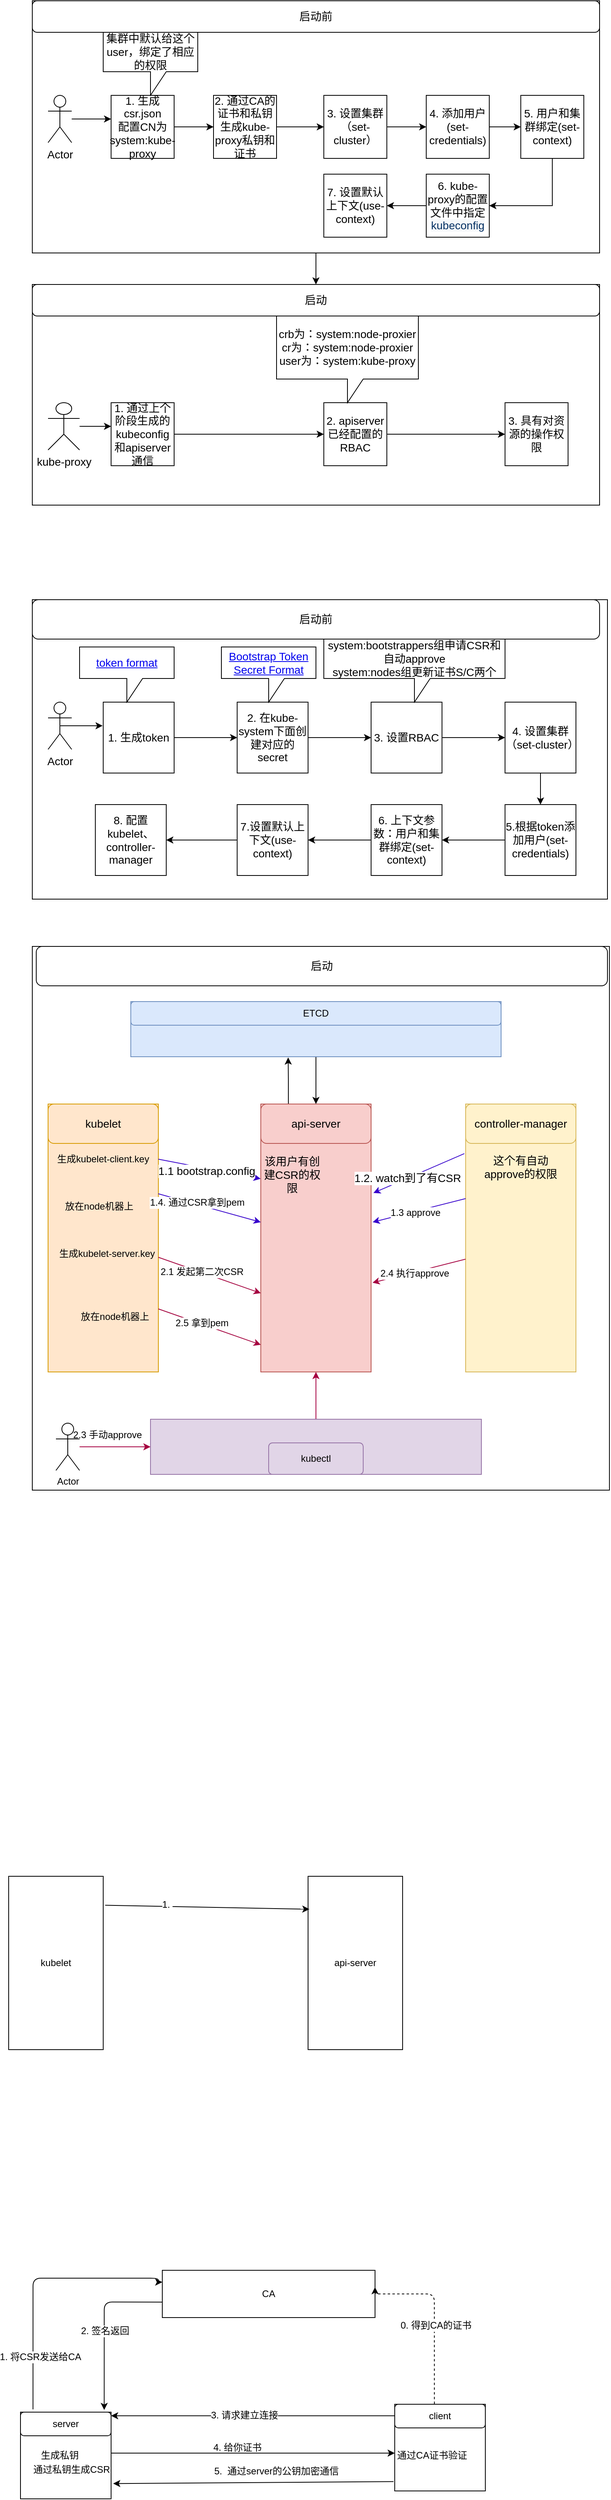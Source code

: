 <mxfile version="12.4.5" type="github">
  <diagram id="YDSZ40Oa2ds1ZQn46RLf" name="第 1 页">
    <mxGraphModel dx="790" dy="501" grid="1" gridSize="10" guides="1" tooltips="1" connect="1" arrows="1" fold="1" page="1" pageScale="1" pageWidth="827" pageHeight="1169" math="0" shadow="0">
      <root>
        <mxCell id="0"/>
        <mxCell id="1" parent="0"/>
        <mxCell id="EmQ3Bz-EsF5GnMM15QyO-66" value="" style="rounded=0;whiteSpace=wrap;html=1;" vertex="1" parent="1">
          <mxGeometry x="510" y="3170" width="115" height="110" as="geometry"/>
        </mxCell>
        <mxCell id="UKzFMY9ASAY2GWc8jaDQ-19" value="" style="edgeStyle=orthogonalEdgeStyle;rounded=0;orthogonalLoop=1;jettySize=auto;html=1;fontSize=14;" parent="1" source="UKzFMY9ASAY2GWc8jaDQ-1" target="UKzFMY9ASAY2GWc8jaDQ-18" edge="1">
          <mxGeometry relative="1" as="geometry"/>
        </mxCell>
        <mxCell id="UKzFMY9ASAY2GWc8jaDQ-1" value="" style="rounded=0;whiteSpace=wrap;html=1;fontSize=14;" parent="1" vertex="1">
          <mxGeometry x="50" y="120" width="720" height="320" as="geometry"/>
        </mxCell>
        <mxCell id="UKzFMY9ASAY2GWc8jaDQ-18" value="" style="rounded=0;whiteSpace=wrap;html=1;fontSize=14;" parent="1" vertex="1">
          <mxGeometry x="50" y="480" width="720" height="280" as="geometry"/>
        </mxCell>
        <mxCell id="UKzFMY9ASAY2GWc8jaDQ-2" value="启动前" style="rounded=1;whiteSpace=wrap;html=1;fontSize=14;" parent="1" vertex="1">
          <mxGeometry x="50" y="120" width="720" height="40" as="geometry"/>
        </mxCell>
        <mxCell id="UKzFMY9ASAY2GWc8jaDQ-3" value="Actor" style="shape=umlActor;verticalLabelPosition=bottom;labelBackgroundColor=#ffffff;verticalAlign=top;html=1;outlineConnect=0;fontSize=14;" parent="1" vertex="1">
          <mxGeometry x="70" y="240" width="30" height="60" as="geometry"/>
        </mxCell>
        <mxCell id="UKzFMY9ASAY2GWc8jaDQ-6" value="1. 生成csr.json&lt;br style=&quot;font-size: 14px&quot;&gt;配置CN为system:kube-proxy" style="whiteSpace=wrap;html=1;aspect=fixed;fontSize=14;" parent="1" vertex="1">
          <mxGeometry x="150" y="240" width="80" height="80" as="geometry"/>
        </mxCell>
        <mxCell id="UKzFMY9ASAY2GWc8jaDQ-10" value="" style="edgeStyle=orthogonalEdgeStyle;rounded=0;orthogonalLoop=1;jettySize=auto;html=1;fontSize=14;" parent="1" target="UKzFMY9ASAY2GWc8jaDQ-9" edge="1">
          <mxGeometry relative="1" as="geometry">
            <mxPoint x="340" y="280" as="sourcePoint"/>
            <Array as="points">
              <mxPoint x="230" y="280"/>
              <mxPoint x="230" y="280"/>
            </Array>
          </mxGeometry>
        </mxCell>
        <mxCell id="UKzFMY9ASAY2GWc8jaDQ-12" value="" style="edgeStyle=orthogonalEdgeStyle;rounded=0;orthogonalLoop=1;jettySize=auto;html=1;fontSize=14;" parent="1" source="UKzFMY9ASAY2GWc8jaDQ-9" target="UKzFMY9ASAY2GWc8jaDQ-11" edge="1">
          <mxGeometry relative="1" as="geometry"/>
        </mxCell>
        <mxCell id="UKzFMY9ASAY2GWc8jaDQ-9" value="2. 通过CA的证书和私钥生成kube-proxy私钥和证书" style="whiteSpace=wrap;html=1;aspect=fixed;fontSize=14;" parent="1" vertex="1">
          <mxGeometry x="280" y="240" width="80" height="80" as="geometry"/>
        </mxCell>
        <mxCell id="UKzFMY9ASAY2GWc8jaDQ-14" value="" style="edgeStyle=orthogonalEdgeStyle;rounded=0;orthogonalLoop=1;jettySize=auto;html=1;fontSize=14;" parent="1" source="UKzFMY9ASAY2GWc8jaDQ-11" target="UKzFMY9ASAY2GWc8jaDQ-13" edge="1">
          <mxGeometry relative="1" as="geometry"/>
        </mxCell>
        <mxCell id="UKzFMY9ASAY2GWc8jaDQ-11" value="3.&amp;nbsp;设置集群（set-cluster）" style="whiteSpace=wrap;html=1;aspect=fixed;fontSize=14;" parent="1" vertex="1">
          <mxGeometry x="420" y="240" width="80" height="80" as="geometry"/>
        </mxCell>
        <mxCell id="UKzFMY9ASAY2GWc8jaDQ-17" value="" style="edgeStyle=orthogonalEdgeStyle;rounded=0;orthogonalLoop=1;jettySize=auto;html=1;fontSize=14;" parent="1" source="UKzFMY9ASAY2GWc8jaDQ-13" target="UKzFMY9ASAY2GWc8jaDQ-16" edge="1">
          <mxGeometry relative="1" as="geometry"/>
        </mxCell>
        <mxCell id="UKzFMY9ASAY2GWc8jaDQ-13" value="4.&amp;nbsp;添加用户(set-credentials)" style="whiteSpace=wrap;html=1;aspect=fixed;fontSize=14;" parent="1" vertex="1">
          <mxGeometry x="550" y="240" width="80" height="80" as="geometry"/>
        </mxCell>
        <mxCell id="UKzFMY9ASAY2GWc8jaDQ-23" value="" style="edgeStyle=orthogonalEdgeStyle;rounded=0;orthogonalLoop=1;jettySize=auto;html=1;fontSize=14;" parent="1" source="UKzFMY9ASAY2GWc8jaDQ-16" target="UKzFMY9ASAY2GWc8jaDQ-22" edge="1">
          <mxGeometry relative="1" as="geometry">
            <Array as="points">
              <mxPoint x="710" y="380"/>
            </Array>
          </mxGeometry>
        </mxCell>
        <mxCell id="UKzFMY9ASAY2GWc8jaDQ-16" value="5.&amp;nbsp;用户和集群绑定(set-context)" style="whiteSpace=wrap;html=1;aspect=fixed;fontSize=14;" parent="1" vertex="1">
          <mxGeometry x="670" y="240" width="80" height="80" as="geometry"/>
        </mxCell>
        <mxCell id="UKzFMY9ASAY2GWc8jaDQ-61" value="" style="edgeStyle=orthogonalEdgeStyle;rounded=0;orthogonalLoop=1;jettySize=auto;html=1;fontSize=14;" parent="1" source="UKzFMY9ASAY2GWc8jaDQ-22" target="UKzFMY9ASAY2GWc8jaDQ-60" edge="1">
          <mxGeometry relative="1" as="geometry"/>
        </mxCell>
        <mxCell id="UKzFMY9ASAY2GWc8jaDQ-22" value="6. kube-proxy的配置文件中指定&lt;span style=&quot;color: rgb(3 , 47 , 98) ; background-color: rgb(246 , 248 , 250) ; font-size: 14px&quot;&gt;kubeconfig&lt;/span&gt;" style="whiteSpace=wrap;html=1;aspect=fixed;fontSize=14;" parent="1" vertex="1">
          <mxGeometry x="550" y="340" width="80" height="80" as="geometry"/>
        </mxCell>
        <mxCell id="UKzFMY9ASAY2GWc8jaDQ-60" value="7.&amp;nbsp;设置默认上下文(use-context)" style="whiteSpace=wrap;html=1;aspect=fixed;fontSize=14;" parent="1" vertex="1">
          <mxGeometry x="420" y="340" width="80" height="80" as="geometry"/>
        </mxCell>
        <mxCell id="UKzFMY9ASAY2GWc8jaDQ-20" value="启动" style="rounded=1;whiteSpace=wrap;html=1;fontSize=14;" parent="1" vertex="1">
          <mxGeometry x="50" y="480" width="720" height="40" as="geometry"/>
        </mxCell>
        <mxCell id="UKzFMY9ASAY2GWc8jaDQ-21" value="集群中默认给这个user，绑定了相应的权限" style="shape=callout;whiteSpace=wrap;html=1;perimeter=calloutPerimeter;fontSize=14;" parent="1" vertex="1">
          <mxGeometry x="140" y="160" width="120" height="80" as="geometry"/>
        </mxCell>
        <mxCell id="UKzFMY9ASAY2GWc8jaDQ-30" style="edgeStyle=orthogonalEdgeStyle;rounded=0;orthogonalLoop=1;jettySize=auto;html=1;entryX=0;entryY=0.375;entryDx=0;entryDy=0;entryPerimeter=0;fontSize=14;" parent="1" source="UKzFMY9ASAY2GWc8jaDQ-24" target="UKzFMY9ASAY2GWc8jaDQ-25" edge="1">
          <mxGeometry relative="1" as="geometry"/>
        </mxCell>
        <mxCell id="UKzFMY9ASAY2GWc8jaDQ-24" value="kube-proxy" style="shape=umlActor;verticalLabelPosition=bottom;labelBackgroundColor=#ffffff;verticalAlign=top;html=1;outlineConnect=0;fontSize=14;" parent="1" vertex="1">
          <mxGeometry x="70" y="630" width="40" height="60" as="geometry"/>
        </mxCell>
        <mxCell id="UKzFMY9ASAY2GWc8jaDQ-33" value="" style="edgeStyle=orthogonalEdgeStyle;rounded=0;orthogonalLoop=1;jettySize=auto;html=1;fontSize=14;" parent="1" source="UKzFMY9ASAY2GWc8jaDQ-25" target="UKzFMY9ASAY2GWc8jaDQ-32" edge="1">
          <mxGeometry relative="1" as="geometry"/>
        </mxCell>
        <mxCell id="UKzFMY9ASAY2GWc8jaDQ-25" value="1. 通过上个阶段生成的kubeconfig和apiserver通信" style="whiteSpace=wrap;html=1;aspect=fixed;fontSize=14;" parent="1" vertex="1">
          <mxGeometry x="150" y="630" width="80" height="80" as="geometry"/>
        </mxCell>
        <mxCell id="UKzFMY9ASAY2GWc8jaDQ-37" value="" style="edgeStyle=orthogonalEdgeStyle;rounded=0;orthogonalLoop=1;jettySize=auto;html=1;fontSize=14;" parent="1" source="UKzFMY9ASAY2GWc8jaDQ-32" target="UKzFMY9ASAY2GWc8jaDQ-36" edge="1">
          <mxGeometry relative="1" as="geometry"/>
        </mxCell>
        <mxCell id="UKzFMY9ASAY2GWc8jaDQ-32" value="2. apiserver已经配置的RBAC" style="whiteSpace=wrap;html=1;aspect=fixed;fontSize=14;" parent="1" vertex="1">
          <mxGeometry x="420" y="630" width="80" height="80" as="geometry"/>
        </mxCell>
        <mxCell id="UKzFMY9ASAY2GWc8jaDQ-36" value="3. 具有对资源的操作权限" style="whiteSpace=wrap;html=1;aspect=fixed;fontSize=14;" parent="1" vertex="1">
          <mxGeometry x="650" y="630" width="80" height="80" as="geometry"/>
        </mxCell>
        <mxCell id="UKzFMY9ASAY2GWc8jaDQ-34" value="crb为：system:node-proxier&lt;br style=&quot;font-size: 14px;&quot;&gt;cr为：system:node-proxier&lt;br style=&quot;font-size: 14px;&quot;&gt;user为：system:kube-proxy" style="shape=callout;whiteSpace=wrap;html=1;perimeter=calloutPerimeter;fontSize=14;" parent="1" vertex="1">
          <mxGeometry x="360" y="520" width="180" height="110" as="geometry"/>
        </mxCell>
        <mxCell id="UKzFMY9ASAY2GWc8jaDQ-38" value="" style="rounded=0;whiteSpace=wrap;html=1;fontSize=14;" parent="1" vertex="1">
          <mxGeometry x="50" y="880" width="730" height="380" as="geometry"/>
        </mxCell>
        <mxCell id="UKzFMY9ASAY2GWc8jaDQ-40" value="" style="rounded=0;whiteSpace=wrap;html=1;fontSize=14;" parent="1" vertex="1">
          <mxGeometry x="50" y="1320" width="732.5" height="690" as="geometry"/>
        </mxCell>
        <mxCell id="UKzFMY9ASAY2GWc8jaDQ-39" value="启动前" style="rounded=1;whiteSpace=wrap;html=1;fontSize=14;" parent="1" vertex="1">
          <mxGeometry x="50" y="880" width="720" height="50" as="geometry"/>
        </mxCell>
        <mxCell id="UKzFMY9ASAY2GWc8jaDQ-44" style="edgeStyle=orthogonalEdgeStyle;rounded=0;orthogonalLoop=1;jettySize=auto;html=1;exitX=0.5;exitY=0.5;exitDx=0;exitDy=0;exitPerimeter=0;entryX=-0.008;entryY=0.333;entryDx=0;entryDy=0;entryPerimeter=0;fontSize=14;" parent="1" source="UKzFMY9ASAY2GWc8jaDQ-42" target="UKzFMY9ASAY2GWc8jaDQ-43" edge="1">
          <mxGeometry relative="1" as="geometry"/>
        </mxCell>
        <mxCell id="UKzFMY9ASAY2GWc8jaDQ-42" value="Actor" style="shape=umlActor;verticalLabelPosition=bottom;labelBackgroundColor=#ffffff;verticalAlign=top;html=1;outlineConnect=0;fontSize=14;" parent="1" vertex="1">
          <mxGeometry x="70" y="1010" width="30" height="60" as="geometry"/>
        </mxCell>
        <mxCell id="UKzFMY9ASAY2GWc8jaDQ-47" value="" style="edgeStyle=orthogonalEdgeStyle;rounded=0;orthogonalLoop=1;jettySize=auto;html=1;fontSize=14;" parent="1" source="UKzFMY9ASAY2GWc8jaDQ-43" target="UKzFMY9ASAY2GWc8jaDQ-46" edge="1">
          <mxGeometry relative="1" as="geometry"/>
        </mxCell>
        <mxCell id="UKzFMY9ASAY2GWc8jaDQ-43" value="1. 生成token" style="rounded=0;whiteSpace=wrap;html=1;fontSize=14;" parent="1" vertex="1">
          <mxGeometry x="140" y="1010" width="90" height="90" as="geometry"/>
        </mxCell>
        <mxCell id="UKzFMY9ASAY2GWc8jaDQ-50" value="" style="edgeStyle=orthogonalEdgeStyle;rounded=0;orthogonalLoop=1;jettySize=auto;html=1;fontSize=14;" parent="1" source="UKzFMY9ASAY2GWc8jaDQ-46" target="UKzFMY9ASAY2GWc8jaDQ-49" edge="1">
          <mxGeometry relative="1" as="geometry"/>
        </mxCell>
        <mxCell id="UKzFMY9ASAY2GWc8jaDQ-46" value="2. 在kube-system下面创建对应的secret" style="rounded=0;whiteSpace=wrap;html=1;fontSize=14;" parent="1" vertex="1">
          <mxGeometry x="310" y="1010" width="90" height="90" as="geometry"/>
        </mxCell>
        <mxCell id="UKzFMY9ASAY2GWc8jaDQ-53" value="" style="edgeStyle=orthogonalEdgeStyle;rounded=0;orthogonalLoop=1;jettySize=auto;html=1;fontSize=14;" parent="1" source="UKzFMY9ASAY2GWc8jaDQ-49" target="UKzFMY9ASAY2GWc8jaDQ-52" edge="1">
          <mxGeometry relative="1" as="geometry"/>
        </mxCell>
        <mxCell id="UKzFMY9ASAY2GWc8jaDQ-49" value="3. 设置RBAC" style="rounded=0;whiteSpace=wrap;html=1;fontSize=14;" parent="1" vertex="1">
          <mxGeometry x="480" y="1010" width="90" height="90" as="geometry"/>
        </mxCell>
        <mxCell id="UKzFMY9ASAY2GWc8jaDQ-55" value="" style="edgeStyle=orthogonalEdgeStyle;rounded=0;orthogonalLoop=1;jettySize=auto;html=1;fontSize=14;" parent="1" source="UKzFMY9ASAY2GWc8jaDQ-52" target="UKzFMY9ASAY2GWc8jaDQ-54" edge="1">
          <mxGeometry relative="1" as="geometry"/>
        </mxCell>
        <mxCell id="UKzFMY9ASAY2GWc8jaDQ-52" value="4.&amp;nbsp;设置集群（set-cluster）" style="rounded=0;whiteSpace=wrap;html=1;fontSize=14;" parent="1" vertex="1">
          <mxGeometry x="650" y="1010" width="90" height="90" as="geometry"/>
        </mxCell>
        <mxCell id="UKzFMY9ASAY2GWc8jaDQ-57" value="" style="edgeStyle=orthogonalEdgeStyle;rounded=0;orthogonalLoop=1;jettySize=auto;html=1;fontSize=14;" parent="1" source="UKzFMY9ASAY2GWc8jaDQ-54" target="UKzFMY9ASAY2GWc8jaDQ-56" edge="1">
          <mxGeometry relative="1" as="geometry"/>
        </mxCell>
        <mxCell id="UKzFMY9ASAY2GWc8jaDQ-54" value="5.根据token添加用户(set-credentials)" style="rounded=0;whiteSpace=wrap;html=1;fontSize=14;" parent="1" vertex="1">
          <mxGeometry x="650" y="1140" width="90" height="90" as="geometry"/>
        </mxCell>
        <mxCell id="UKzFMY9ASAY2GWc8jaDQ-59" value="" style="edgeStyle=orthogonalEdgeStyle;rounded=0;orthogonalLoop=1;jettySize=auto;html=1;fontSize=14;" parent="1" source="UKzFMY9ASAY2GWc8jaDQ-56" target="UKzFMY9ASAY2GWc8jaDQ-58" edge="1">
          <mxGeometry relative="1" as="geometry"/>
        </mxCell>
        <mxCell id="UKzFMY9ASAY2GWc8jaDQ-56" value="6.&amp;nbsp;上下文参数：用户和集群绑定(set-context)" style="rounded=0;whiteSpace=wrap;html=1;fontSize=14;" parent="1" vertex="1">
          <mxGeometry x="480" y="1140" width="90" height="90" as="geometry"/>
        </mxCell>
        <mxCell id="UKzFMY9ASAY2GWc8jaDQ-68" value="" style="edgeStyle=orthogonalEdgeStyle;rounded=0;orthogonalLoop=1;jettySize=auto;html=1;fontSize=14;" parent="1" source="UKzFMY9ASAY2GWc8jaDQ-58" target="UKzFMY9ASAY2GWc8jaDQ-67" edge="1">
          <mxGeometry relative="1" as="geometry"/>
        </mxCell>
        <mxCell id="UKzFMY9ASAY2GWc8jaDQ-58" value="7.设置默认上下文(use-context)" style="rounded=0;whiteSpace=wrap;html=1;fontSize=14;" parent="1" vertex="1">
          <mxGeometry x="310" y="1140" width="90" height="90" as="geometry"/>
        </mxCell>
        <mxCell id="UKzFMY9ASAY2GWc8jaDQ-67" value="8. 配置kubelet、controller-manager" style="rounded=0;whiteSpace=wrap;html=1;fontSize=14;" parent="1" vertex="1">
          <mxGeometry x="130" y="1140" width="90" height="90" as="geometry"/>
        </mxCell>
        <mxCell id="UKzFMY9ASAY2GWc8jaDQ-45" value="&lt;a href=&quot;https://kubernetes.io/docs/reference/access-authn-authz/bootstrap-tokens/#token-format&quot;&gt;token format&lt;/a&gt;" style="shape=callout;whiteSpace=wrap;html=1;perimeter=calloutPerimeter;fontSize=14;" parent="1" vertex="1">
          <mxGeometry x="110" y="940" width="120" height="70" as="geometry"/>
        </mxCell>
        <mxCell id="UKzFMY9ASAY2GWc8jaDQ-48" value="&lt;a href=&quot;https://kubernetes.io/docs/reference/access-authn-authz/bootstrap-tokens/#bootstrap-token-secret-format&quot;&gt;Bootstrap Token Secret Format&lt;/a&gt;" style="shape=callout;whiteSpace=wrap;html=1;perimeter=calloutPerimeter;fontSize=14;" parent="1" vertex="1">
          <mxGeometry x="290" y="940" width="120" height="70" as="geometry"/>
        </mxCell>
        <mxCell id="UKzFMY9ASAY2GWc8jaDQ-51" value="&lt;div&gt;system:bootstrappers组申请CSR和自动approve&lt;/div&gt;&lt;div&gt;system:nodes组更新证书S/C两个&lt;/div&gt;" style="shape=callout;whiteSpace=wrap;html=1;perimeter=calloutPerimeter;fontSize=14;" parent="1" vertex="1">
          <mxGeometry x="420" y="930" width="230" height="80" as="geometry"/>
        </mxCell>
        <mxCell id="UKzFMY9ASAY2GWc8jaDQ-62" value="启动" style="rounded=1;whiteSpace=wrap;html=1;fontSize=14;" parent="1" vertex="1">
          <mxGeometry x="55" y="1320" width="725" height="50" as="geometry"/>
        </mxCell>
        <mxCell id="UKzFMY9ASAY2GWc8jaDQ-69" value="" style="rounded=0;whiteSpace=wrap;html=1;fontSize=14;fillColor=#ffe6cc;strokeColor=#d79b00;" parent="1" vertex="1">
          <mxGeometry x="70" y="1520" width="140" height="340" as="geometry"/>
        </mxCell>
        <mxCell id="UKzFMY9ASAY2GWc8jaDQ-70" value="" style="rounded=0;whiteSpace=wrap;html=1;fontSize=14;fillColor=#f8cecc;strokeColor=#b85450;" parent="1" vertex="1">
          <mxGeometry x="340" y="1520" width="140" height="340" as="geometry"/>
        </mxCell>
        <mxCell id="UKzFMY9ASAY2GWc8jaDQ-71" value="" style="rounded=0;whiteSpace=wrap;html=1;fontSize=14;fillColor=#fff2cc;strokeColor=#d6b656;" parent="1" vertex="1">
          <mxGeometry x="600" y="1520" width="140" height="340" as="geometry"/>
        </mxCell>
        <mxCell id="UKzFMY9ASAY2GWc8jaDQ-72" value="kubelet" style="rounded=1;whiteSpace=wrap;html=1;fontSize=14;fillColor=#ffe6cc;strokeColor=#d79b00;" parent="1" vertex="1">
          <mxGeometry x="70" y="1520" width="140" height="50" as="geometry"/>
        </mxCell>
        <mxCell id="EmQ3Bz-EsF5GnMM15QyO-5" style="edgeStyle=orthogonalEdgeStyle;rounded=0;orthogonalLoop=1;jettySize=auto;html=1;exitX=0.25;exitY=0;exitDx=0;exitDy=0;entryX=0.425;entryY=1.013;entryDx=0;entryDy=0;entryPerimeter=0;" edge="1" parent="1" source="UKzFMY9ASAY2GWc8jaDQ-73" target="EmQ3Bz-EsF5GnMM15QyO-1">
          <mxGeometry relative="1" as="geometry"/>
        </mxCell>
        <mxCell id="UKzFMY9ASAY2GWc8jaDQ-73" value="api-server" style="rounded=1;whiteSpace=wrap;html=1;fontSize=14;fillColor=#f8cecc;strokeColor=#b85450;" parent="1" vertex="1">
          <mxGeometry x="340" y="1520" width="140" height="50" as="geometry"/>
        </mxCell>
        <mxCell id="UKzFMY9ASAY2GWc8jaDQ-74" value="controller-manager" style="rounded=1;whiteSpace=wrap;html=1;fontSize=14;fillColor=#fff2cc;strokeColor=#d6b656;" parent="1" vertex="1">
          <mxGeometry x="600" y="1520" width="140" height="50" as="geometry"/>
        </mxCell>
        <mxCell id="UKzFMY9ASAY2GWc8jaDQ-76" value="" style="endArrow=classic;html=1;fontSize=14;entryX=-0.001;entryY=0.279;entryDx=0;entryDy=0;entryPerimeter=0;fillColor=#6a00ff;strokeColor=#3700CC;" parent="1" target="UKzFMY9ASAY2GWc8jaDQ-70" edge="1">
          <mxGeometry width="50" height="50" relative="1" as="geometry">
            <mxPoint x="210" y="1590" as="sourcePoint"/>
            <mxPoint x="290" y="1460" as="targetPoint"/>
          </mxGeometry>
        </mxCell>
        <mxCell id="UKzFMY9ASAY2GWc8jaDQ-77" value="1.1 bootstrap.config" style="text;html=1;align=center;verticalAlign=middle;resizable=0;points=[];;labelBackgroundColor=#ffffff;fontSize=14;" parent="UKzFMY9ASAY2GWc8jaDQ-76" vertex="1" connectable="0">
          <mxGeometry x="-0.399" y="-3" relative="1" as="geometry">
            <mxPoint x="22.75" y="4.29" as="offset"/>
          </mxGeometry>
        </mxCell>
        <mxCell id="UKzFMY9ASAY2GWc8jaDQ-78" value="该用户有创建CSR的权限" style="text;html=1;strokeColor=none;fillColor=none;align=center;verticalAlign=middle;whiteSpace=wrap;rounded=0;fontSize=14;" parent="1" vertex="1">
          <mxGeometry x="340" y="1600" width="80" height="20" as="geometry"/>
        </mxCell>
        <mxCell id="UKzFMY9ASAY2GWc8jaDQ-80" value="" style="endArrow=classic;html=1;fontSize=14;entryX=1.021;entryY=0.332;entryDx=0;entryDy=0;entryPerimeter=0;exitX=-0.012;exitY=0.185;exitDx=0;exitDy=0;exitPerimeter=0;fillColor=#6a00ff;strokeColor=#3700CC;" parent="1" source="UKzFMY9ASAY2GWc8jaDQ-71" target="UKzFMY9ASAY2GWc8jaDQ-70" edge="1">
          <mxGeometry width="50" height="50" relative="1" as="geometry">
            <mxPoint x="500" y="1560" as="sourcePoint"/>
            <mxPoint x="550" y="1510" as="targetPoint"/>
          </mxGeometry>
        </mxCell>
        <mxCell id="UKzFMY9ASAY2GWc8jaDQ-81" value="1.2. watch到了有CSR" style="text;html=1;align=center;verticalAlign=middle;resizable=0;points=[];;labelBackgroundColor=#ffffff;fontSize=14;" parent="UKzFMY9ASAY2GWc8jaDQ-80" vertex="1" connectable="0">
          <mxGeometry x="0.253" y="-1" relative="1" as="geometry">
            <mxPoint as="offset"/>
          </mxGeometry>
        </mxCell>
        <mxCell id="UKzFMY9ASAY2GWc8jaDQ-82" value="这个有自动approve的权限" style="text;html=1;strokeColor=none;fillColor=none;align=center;verticalAlign=middle;whiteSpace=wrap;rounded=0;fontSize=14;" parent="1" vertex="1">
          <mxGeometry x="610" y="1590" width="120" height="20" as="geometry"/>
        </mxCell>
        <mxCell id="EmQ3Bz-EsF5GnMM15QyO-6" value="" style="edgeStyle=orthogonalEdgeStyle;rounded=0;orthogonalLoop=1;jettySize=auto;html=1;" edge="1" parent="1" source="EmQ3Bz-EsF5GnMM15QyO-1" target="UKzFMY9ASAY2GWc8jaDQ-73">
          <mxGeometry relative="1" as="geometry"/>
        </mxCell>
        <mxCell id="EmQ3Bz-EsF5GnMM15QyO-1" value="" style="rounded=0;whiteSpace=wrap;html=1;fillColor=#dae8fc;strokeColor=#6c8ebf;" vertex="1" parent="1">
          <mxGeometry x="175" y="1390" width="470" height="70" as="geometry"/>
        </mxCell>
        <mxCell id="EmQ3Bz-EsF5GnMM15QyO-3" value="ETCD" style="rounded=1;whiteSpace=wrap;html=1;fillColor=#dae8fc;strokeColor=#6c8ebf;" vertex="1" parent="1">
          <mxGeometry x="175" y="1390" width="470" height="30" as="geometry"/>
        </mxCell>
        <mxCell id="EmQ3Bz-EsF5GnMM15QyO-7" value="生成kubelet-client.key" style="text;html=1;strokeColor=none;fillColor=none;align=center;verticalAlign=middle;whiteSpace=wrap;rounded=0;" vertex="1" parent="1">
          <mxGeometry x="75" y="1580" width="130" height="20" as="geometry"/>
        </mxCell>
        <mxCell id="EmQ3Bz-EsF5GnMM15QyO-8" value="" style="endArrow=classic;html=1;exitX=0.999;exitY=0.335;exitDx=0;exitDy=0;exitPerimeter=0;entryX=0;entryY=0.441;entryDx=0;entryDy=0;entryPerimeter=0;fillColor=#6a00ff;strokeColor=#3700CC;" edge="1" parent="1" source="UKzFMY9ASAY2GWc8jaDQ-69" target="UKzFMY9ASAY2GWc8jaDQ-70">
          <mxGeometry width="50" height="50" relative="1" as="geometry">
            <mxPoint x="250" y="1700" as="sourcePoint"/>
            <mxPoint x="300" y="1650" as="targetPoint"/>
          </mxGeometry>
        </mxCell>
        <mxCell id="EmQ3Bz-EsF5GnMM15QyO-11" value="1.4. 通过CSR拿到pem" style="text;html=1;align=center;verticalAlign=middle;resizable=0;points=[];labelBackgroundColor=#ffffff;" vertex="1" connectable="0" parent="EmQ3Bz-EsF5GnMM15QyO-8">
          <mxGeometry x="-0.258" y="3" relative="1" as="geometry">
            <mxPoint as="offset"/>
          </mxGeometry>
        </mxCell>
        <mxCell id="EmQ3Bz-EsF5GnMM15QyO-15" value="" style="edgeStyle=orthogonalEdgeStyle;rounded=0;orthogonalLoop=1;jettySize=auto;html=1;fillColor=#d80073;strokeColor=#A50040;" edge="1" parent="1" source="EmQ3Bz-EsF5GnMM15QyO-9" target="UKzFMY9ASAY2GWc8jaDQ-70">
          <mxGeometry relative="1" as="geometry"/>
        </mxCell>
        <mxCell id="EmQ3Bz-EsF5GnMM15QyO-9" value="" style="rounded=0;whiteSpace=wrap;html=1;fillColor=#e1d5e7;strokeColor=#9673a6;" vertex="1" parent="1">
          <mxGeometry x="200" y="1920" width="420" height="70" as="geometry"/>
        </mxCell>
        <mxCell id="EmQ3Bz-EsF5GnMM15QyO-10" value="kubectl" style="rounded=1;whiteSpace=wrap;html=1;arcSize=12;fillColor=#e1d5e7;strokeColor=#9673a6;" vertex="1" parent="1">
          <mxGeometry x="350" y="1950" width="120" height="40" as="geometry"/>
        </mxCell>
        <mxCell id="EmQ3Bz-EsF5GnMM15QyO-14" value="" style="edgeStyle=orthogonalEdgeStyle;rounded=0;orthogonalLoop=1;jettySize=auto;html=1;fillColor=#d80073;strokeColor=#A50040;" edge="1" parent="1" source="EmQ3Bz-EsF5GnMM15QyO-12" target="EmQ3Bz-EsF5GnMM15QyO-9">
          <mxGeometry relative="1" as="geometry">
            <mxPoint x="190" y="1955" as="targetPoint"/>
          </mxGeometry>
        </mxCell>
        <mxCell id="EmQ3Bz-EsF5GnMM15QyO-20" value="2.3 手动approve" style="text;html=1;align=center;verticalAlign=middle;resizable=0;points=[];labelBackgroundColor=#ffffff;" vertex="1" connectable="0" parent="EmQ3Bz-EsF5GnMM15QyO-14">
          <mxGeometry x="-0.225" y="-4" relative="1" as="geometry">
            <mxPoint y="-19" as="offset"/>
          </mxGeometry>
        </mxCell>
        <mxCell id="EmQ3Bz-EsF5GnMM15QyO-12" value="Actor" style="shape=umlActor;verticalLabelPosition=bottom;labelBackgroundColor=#ffffff;verticalAlign=top;html=1;outlineConnect=0;" vertex="1" parent="1">
          <mxGeometry x="80" y="1925" width="30" height="60" as="geometry"/>
        </mxCell>
        <mxCell id="EmQ3Bz-EsF5GnMM15QyO-16" value="放在node机器上" style="text;html=1;strokeColor=none;fillColor=none;align=center;verticalAlign=middle;whiteSpace=wrap;rounded=0;" vertex="1" parent="1">
          <mxGeometry x="90" y="1640" width="90" height="20" as="geometry"/>
        </mxCell>
        <mxCell id="EmQ3Bz-EsF5GnMM15QyO-17" value="" style="endArrow=classic;html=1;entryX=0;entryY=0.706;entryDx=0;entryDy=0;entryPerimeter=0;fillColor=#d80073;strokeColor=#A50040;" edge="1" parent="1" source="UKzFMY9ASAY2GWc8jaDQ-69" target="UKzFMY9ASAY2GWc8jaDQ-70">
          <mxGeometry width="50" height="50" relative="1" as="geometry">
            <mxPoint x="250" y="1790" as="sourcePoint"/>
            <mxPoint x="300" y="1740" as="targetPoint"/>
          </mxGeometry>
        </mxCell>
        <mxCell id="EmQ3Bz-EsF5GnMM15QyO-18" value="2.1 发起第二次CSR" style="text;html=1;align=center;verticalAlign=middle;resizable=0;points=[];labelBackgroundColor=#ffffff;" vertex="1" connectable="0" parent="EmQ3Bz-EsF5GnMM15QyO-17">
          <mxGeometry x="-0.159" y="1" relative="1" as="geometry">
            <mxPoint as="offset"/>
          </mxGeometry>
        </mxCell>
        <mxCell id="EmQ3Bz-EsF5GnMM15QyO-21" value="" style="endArrow=classic;html=1;exitX=-0.001;exitY=0.579;exitDx=0;exitDy=0;exitPerimeter=0;entryX=1.013;entryY=0.667;entryDx=0;entryDy=0;entryPerimeter=0;fillColor=#d80073;strokeColor=#A50040;" edge="1" parent="1" source="UKzFMY9ASAY2GWc8jaDQ-71" target="UKzFMY9ASAY2GWc8jaDQ-70">
          <mxGeometry width="50" height="50" relative="1" as="geometry">
            <mxPoint x="510" y="1770" as="sourcePoint"/>
            <mxPoint x="560" y="1720" as="targetPoint"/>
          </mxGeometry>
        </mxCell>
        <mxCell id="EmQ3Bz-EsF5GnMM15QyO-22" value="2.4 执行approve" style="text;html=1;align=center;verticalAlign=middle;resizable=0;points=[];labelBackgroundColor=#ffffff;" vertex="1" connectable="0" parent="EmQ3Bz-EsF5GnMM15QyO-21">
          <mxGeometry x="0.103" y="1" relative="1" as="geometry">
            <mxPoint as="offset"/>
          </mxGeometry>
        </mxCell>
        <mxCell id="EmQ3Bz-EsF5GnMM15QyO-23" value="生成kubelet-server.key" style="text;html=1;strokeColor=none;fillColor=none;align=center;verticalAlign=middle;whiteSpace=wrap;rounded=0;" vertex="1" parent="1">
          <mxGeometry x="80" y="1700" width="130" height="20" as="geometry"/>
        </mxCell>
        <mxCell id="EmQ3Bz-EsF5GnMM15QyO-24" value="" style="endArrow=classic;html=1;entryX=0;entryY=0.706;entryDx=0;entryDy=0;entryPerimeter=0;fillColor=#d80073;strokeColor=#A50040;" edge="1" parent="1">
          <mxGeometry width="50" height="50" relative="1" as="geometry">
            <mxPoint x="210" y="1780.004" as="sourcePoint"/>
            <mxPoint x="340" y="1825.53" as="targetPoint"/>
          </mxGeometry>
        </mxCell>
        <mxCell id="EmQ3Bz-EsF5GnMM15QyO-25" value="2.5 拿到pem" style="text;html=1;align=center;verticalAlign=middle;resizable=0;points=[];labelBackgroundColor=#ffffff;" vertex="1" connectable="0" parent="EmQ3Bz-EsF5GnMM15QyO-24">
          <mxGeometry x="-0.159" y="1" relative="1" as="geometry">
            <mxPoint as="offset"/>
          </mxGeometry>
        </mxCell>
        <mxCell id="EmQ3Bz-EsF5GnMM15QyO-26" value="放在node机器上" style="text;html=1;strokeColor=none;fillColor=none;align=center;verticalAlign=middle;whiteSpace=wrap;rounded=0;" vertex="1" parent="1">
          <mxGeometry x="110" y="1780" width="90" height="20" as="geometry"/>
        </mxCell>
        <mxCell id="UKzFMY9ASAY2GWc8jaDQ-5" value="" style="edgeStyle=orthogonalEdgeStyle;rounded=0;orthogonalLoop=1;jettySize=auto;html=1;fontSize=14;" parent="1" source="UKzFMY9ASAY2GWc8jaDQ-3" edge="1">
          <mxGeometry relative="1" as="geometry">
            <mxPoint x="150" y="270" as="targetPoint"/>
            <Array as="points">
              <mxPoint x="120" y="270"/>
              <mxPoint x="120" y="270"/>
            </Array>
          </mxGeometry>
        </mxCell>
        <mxCell id="EmQ3Bz-EsF5GnMM15QyO-29" value="kubelet" style="rounded=0;whiteSpace=wrap;html=1;" vertex="1" parent="1">
          <mxGeometry x="20" y="2500" width="120" height="220" as="geometry"/>
        </mxCell>
        <mxCell id="EmQ3Bz-EsF5GnMM15QyO-30" value="api-server" style="rounded=0;whiteSpace=wrap;html=1;" vertex="1" parent="1">
          <mxGeometry x="400" y="2500" width="120" height="220" as="geometry"/>
        </mxCell>
        <mxCell id="EmQ3Bz-EsF5GnMM15QyO-31" value="" style="endArrow=classic;html=1;exitX=1.021;exitY=0.167;exitDx=0;exitDy=0;exitPerimeter=0;entryX=0.014;entryY=0.19;entryDx=0;entryDy=0;entryPerimeter=0;" edge="1" parent="1" source="EmQ3Bz-EsF5GnMM15QyO-29" target="EmQ3Bz-EsF5GnMM15QyO-30">
          <mxGeometry width="50" height="50" relative="1" as="geometry">
            <mxPoint x="150" y="2560" as="sourcePoint"/>
            <mxPoint x="200" y="2510" as="targetPoint"/>
          </mxGeometry>
        </mxCell>
        <mxCell id="EmQ3Bz-EsF5GnMM15QyO-32" value="1.&amp;nbsp;" style="text;html=1;align=center;verticalAlign=middle;resizable=0;points=[];labelBackgroundColor=#ffffff;" vertex="1" connectable="0" parent="EmQ3Bz-EsF5GnMM15QyO-31">
          <mxGeometry x="-0.396" y="3" relative="1" as="geometry">
            <mxPoint as="offset"/>
          </mxGeometry>
        </mxCell>
        <mxCell id="EmQ3Bz-EsF5GnMM15QyO-33" value="" style="endArrow=classic;html=1;exitX=-0.001;exitY=0.579;exitDx=0;exitDy=0;exitPerimeter=0;entryX=1.013;entryY=0.667;entryDx=0;entryDy=0;entryPerimeter=0;fillColor=#6a00ff;strokeColor=#3700CC;" edge="1" parent="1">
          <mxGeometry width="50" height="50" relative="1" as="geometry">
            <mxPoint x="600.0" y="1640.0" as="sourcePoint"/>
            <mxPoint x="481.96" y="1669.92" as="targetPoint"/>
          </mxGeometry>
        </mxCell>
        <mxCell id="EmQ3Bz-EsF5GnMM15QyO-34" value="1.3 approve" style="text;html=1;align=center;verticalAlign=middle;resizable=0;points=[];labelBackgroundColor=#ffffff;" vertex="1" connectable="0" parent="EmQ3Bz-EsF5GnMM15QyO-33">
          <mxGeometry x="0.103" y="1" relative="1" as="geometry">
            <mxPoint as="offset"/>
          </mxGeometry>
        </mxCell>
        <mxCell id="EmQ3Bz-EsF5GnMM15QyO-38" value="" style="rounded=0;whiteSpace=wrap;html=1;" vertex="1" parent="1">
          <mxGeometry x="35" y="3180" width="115" height="110" as="geometry"/>
        </mxCell>
        <mxCell id="EmQ3Bz-EsF5GnMM15QyO-40" value="CA" style="rounded=0;whiteSpace=wrap;html=1;" vertex="1" parent="1">
          <mxGeometry x="215" y="3000" width="270" height="60" as="geometry"/>
        </mxCell>
        <mxCell id="EmQ3Bz-EsF5GnMM15QyO-42" value="" style="edgeStyle=segmentEdgeStyle;endArrow=classic;html=1;exitX=0.138;exitY=-0.032;exitDx=0;exitDy=0;exitPerimeter=0;entryX=0;entryY=0.25;entryDx=0;entryDy=0;" edge="1" parent="1" source="EmQ3Bz-EsF5GnMM15QyO-38" target="EmQ3Bz-EsF5GnMM15QyO-40">
          <mxGeometry width="50" height="50" relative="1" as="geometry">
            <mxPoint x="-50" y="3290" as="sourcePoint"/>
            <mxPoint x="210" y="3030" as="targetPoint"/>
            <Array as="points">
              <mxPoint x="51" y="3010"/>
              <mxPoint x="210" y="3010"/>
              <mxPoint x="210" y="3015"/>
            </Array>
          </mxGeometry>
        </mxCell>
        <mxCell id="EmQ3Bz-EsF5GnMM15QyO-48" value="1. 将CSR发送给CA" style="text;html=1;align=center;verticalAlign=middle;resizable=0;points=[];labelBackgroundColor=#ffffff;" vertex="1" connectable="0" parent="EmQ3Bz-EsF5GnMM15QyO-42">
          <mxGeometry x="-0.603" y="1" relative="1" as="geometry">
            <mxPoint x="10.33" as="offset"/>
          </mxGeometry>
        </mxCell>
        <mxCell id="EmQ3Bz-EsF5GnMM15QyO-43" value="server" style="rounded=1;whiteSpace=wrap;html=1;" vertex="1" parent="1">
          <mxGeometry x="35" y="3180" width="115" height="30" as="geometry"/>
        </mxCell>
        <mxCell id="EmQ3Bz-EsF5GnMM15QyO-46" value="生成私钥" style="text;html=1;strokeColor=none;fillColor=none;align=center;verticalAlign=middle;whiteSpace=wrap;rounded=0;" vertex="1" parent="1">
          <mxGeometry x="50" y="3225" width="70" height="20" as="geometry"/>
        </mxCell>
        <mxCell id="EmQ3Bz-EsF5GnMM15QyO-47" value="通过私钥生成CSR" style="text;html=1;strokeColor=none;fillColor=none;align=center;verticalAlign=middle;whiteSpace=wrap;rounded=0;" vertex="1" parent="1">
          <mxGeometry x="50" y="3245" width="100" height="15" as="geometry"/>
        </mxCell>
        <mxCell id="EmQ3Bz-EsF5GnMM15QyO-49" value="" style="edgeStyle=segmentEdgeStyle;endArrow=classic;html=1;entryX=0.924;entryY=-0.091;entryDx=0;entryDy=0;entryPerimeter=0;" edge="1" parent="1" target="EmQ3Bz-EsF5GnMM15QyO-43">
          <mxGeometry width="50" height="50" relative="1" as="geometry">
            <mxPoint x="215" y="3040.33" as="sourcePoint"/>
            <mxPoint x="140" y="3170" as="targetPoint"/>
          </mxGeometry>
        </mxCell>
        <mxCell id="EmQ3Bz-EsF5GnMM15QyO-50" value="2. 签名返回" style="text;html=1;align=center;verticalAlign=middle;resizable=0;points=[];labelBackgroundColor=#ffffff;" vertex="1" connectable="0" parent="EmQ3Bz-EsF5GnMM15QyO-49">
          <mxGeometry x="-0.264" y="33" relative="1" as="geometry">
            <mxPoint x="-33" y="33" as="offset"/>
          </mxGeometry>
        </mxCell>
        <mxCell id="EmQ3Bz-EsF5GnMM15QyO-57" value="" style="edgeStyle=orthogonalEdgeStyle;rounded=0;orthogonalLoop=1;jettySize=auto;html=1;" edge="1" parent="1">
          <mxGeometry relative="1" as="geometry">
            <mxPoint x="520" y="3184.58" as="sourcePoint"/>
            <mxPoint x="150" y="3184.58" as="targetPoint"/>
          </mxGeometry>
        </mxCell>
        <mxCell id="EmQ3Bz-EsF5GnMM15QyO-59" value="3. 请求建立连接" style="text;html=1;align=center;verticalAlign=middle;resizable=0;points=[];labelBackgroundColor=#ffffff;" vertex="1" connectable="0" parent="EmQ3Bz-EsF5GnMM15QyO-57">
          <mxGeometry x="0.086" y="-1" relative="1" as="geometry">
            <mxPoint as="offset"/>
          </mxGeometry>
        </mxCell>
        <mxCell id="EmQ3Bz-EsF5GnMM15QyO-52" value="" style="edgeStyle=segmentEdgeStyle;endArrow=classic;html=1;exitX=0.25;exitY=0;exitDx=0;exitDy=0;entryX=1;entryY=0.357;entryDx=0;entryDy=0;entryPerimeter=0;dashed=1;" edge="1" parent="1" target="EmQ3Bz-EsF5GnMM15QyO-40">
          <mxGeometry width="50" height="50" relative="1" as="geometry">
            <mxPoint x="560.333" y="3169.667" as="sourcePoint"/>
            <mxPoint x="650" y="3040" as="targetPoint"/>
            <Array as="points">
              <mxPoint x="560" y="3030"/>
              <mxPoint x="485" y="3030"/>
            </Array>
          </mxGeometry>
        </mxCell>
        <mxCell id="EmQ3Bz-EsF5GnMM15QyO-53" value="0. 得到CA的证书" style="text;html=1;align=center;verticalAlign=middle;resizable=0;points=[];labelBackgroundColor=#ffffff;" vertex="1" connectable="0" parent="EmQ3Bz-EsF5GnMM15QyO-52">
          <mxGeometry x="-0.104" y="-1" relative="1" as="geometry">
            <mxPoint as="offset"/>
          </mxGeometry>
        </mxCell>
        <mxCell id="EmQ3Bz-EsF5GnMM15QyO-58" value="client" style="rounded=1;whiteSpace=wrap;html=1;" vertex="1" parent="1">
          <mxGeometry x="510" y="3170" width="115" height="30" as="geometry"/>
        </mxCell>
        <mxCell id="EmQ3Bz-EsF5GnMM15QyO-60" value="" style="endArrow=classic;html=1;exitX=1;exitY=0.5;exitDx=0;exitDy=0;" edge="1" parent="1">
          <mxGeometry width="50" height="50" relative="1" as="geometry">
            <mxPoint x="150" y="3232" as="sourcePoint"/>
            <mxPoint x="510" y="3232" as="targetPoint"/>
          </mxGeometry>
        </mxCell>
        <mxCell id="EmQ3Bz-EsF5GnMM15QyO-61" value="4. 给你证书" style="text;html=1;align=center;verticalAlign=middle;resizable=0;points=[];autosize=1;" vertex="1" parent="1">
          <mxGeometry x="270" y="3215" width="80" height="20" as="geometry"/>
        </mxCell>
        <mxCell id="EmQ3Bz-EsF5GnMM15QyO-62" value="通过CA证书验证" style="text;html=1;strokeColor=none;fillColor=none;align=center;verticalAlign=middle;whiteSpace=wrap;rounded=0;" vertex="1" parent="1">
          <mxGeometry x="505" y="3225" width="105" height="20" as="geometry"/>
        </mxCell>
        <mxCell id="EmQ3Bz-EsF5GnMM15QyO-67" value="" style="endArrow=classic;html=1;exitX=-0.013;exitY=0.892;exitDx=0;exitDy=0;exitPerimeter=0;entryX=1.023;entryY=0.824;entryDx=0;entryDy=0;entryPerimeter=0;" edge="1" parent="1" source="EmQ3Bz-EsF5GnMM15QyO-66" target="EmQ3Bz-EsF5GnMM15QyO-38">
          <mxGeometry width="50" height="50" relative="1" as="geometry">
            <mxPoint x="240" y="3360" as="sourcePoint"/>
            <mxPoint x="290" y="3310" as="targetPoint"/>
          </mxGeometry>
        </mxCell>
        <mxCell id="EmQ3Bz-EsF5GnMM15QyO-69" value="5.&amp;nbsp; 通过server的公钥加密通信" style="text;html=1;strokeColor=none;fillColor=none;align=center;verticalAlign=middle;whiteSpace=wrap;rounded=0;" vertex="1" parent="1">
          <mxGeometry x="270" y="3250" width="180" height="10" as="geometry"/>
        </mxCell>
      </root>
    </mxGraphModel>
  </diagram>
</mxfile>
